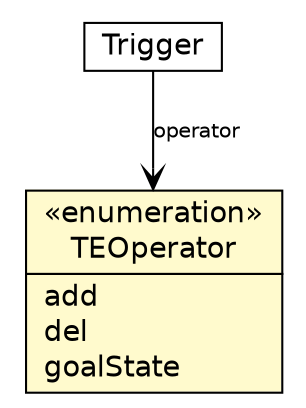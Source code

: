 #!/usr/local/bin/dot
#
# Class diagram 
# Generated by UMLGraph version 5.1 (http://www.umlgraph.org/)
#

digraph G {
	edge [fontname="Helvetica",fontsize=10,labelfontname="Helvetica",labelfontsize=10];
	node [fontname="Helvetica",fontsize=10,shape=plaintext];
	nodesep=0.25;
	ranksep=0.5;
	// jason.asSyntax.Trigger
	c13426 [label=<<table title="jason.asSyntax.Trigger" border="0" cellborder="1" cellspacing="0" cellpadding="2" port="p" href="./Trigger.html">
		<tr><td><table border="0" cellspacing="0" cellpadding="1">
<tr><td align="center" balign="center"> Trigger </td></tr>
		</table></td></tr>
		</table>>, fontname="Helvetica", fontcolor="black", fontsize=14.0];
	// jason.asSyntax.Trigger.TEOperator
	c13427 [label=<<table title="jason.asSyntax.Trigger.TEOperator" border="0" cellborder="1" cellspacing="0" cellpadding="2" port="p" bgcolor="lemonChiffon" href="./Trigger.TEOperator.html">
		<tr><td><table border="0" cellspacing="0" cellpadding="1">
<tr><td align="center" balign="center"> &#171;enumeration&#187; </td></tr>
<tr><td align="center" balign="center"> TEOperator </td></tr>
		</table></td></tr>
		<tr><td><table border="0" cellspacing="0" cellpadding="1">
<tr><td align="left" balign="left"> add </td></tr>
<tr><td align="left" balign="left"> del </td></tr>
<tr><td align="left" balign="left"> goalState </td></tr>
		</table></td></tr>
		</table>>, fontname="Helvetica", fontcolor="black", fontsize=14.0];
	// jason.asSyntax.Trigger NAVASSOC jason.asSyntax.Trigger.TEOperator
	c13426:p -> c13427:p [taillabel="", label="operator", headlabel="", fontname="Helvetica", fontcolor="black", fontsize=10.0, color="black", arrowhead=open];
}

